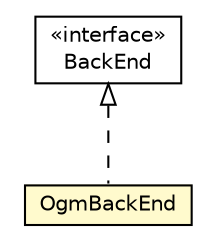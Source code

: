 #!/usr/local/bin/dot
#
# Class diagram 
# Generated by UMLGraph version 5.1 (http://www.umlgraph.org/)
#

digraph G {
	edge [fontname="Helvetica",fontsize=10,labelfontname="Helvetica",labelfontsize=10];
	node [fontname="Helvetica",fontsize=10,shape=plaintext];
	nodesep=0.25;
	ranksep=0.5;
	// pt.ist.fenixframework.backend.BackEnd
	c33999 [label=<<table title="pt.ist.fenixframework.backend.BackEnd" border="0" cellborder="1" cellspacing="0" cellpadding="2" port="p" href="../BackEnd.html">
		<tr><td><table border="0" cellspacing="0" cellpadding="1">
<tr><td align="center" balign="center"> &#171;interface&#187; </td></tr>
<tr><td align="center" balign="center"> BackEnd </td></tr>
		</table></td></tr>
		</table>>, fontname="Helvetica", fontcolor="black", fontsize=10.0];
	// pt.ist.fenixframework.backend.ogm.OgmBackEnd
	c34058 [label=<<table title="pt.ist.fenixframework.backend.ogm.OgmBackEnd" border="0" cellborder="1" cellspacing="0" cellpadding="2" port="p" bgcolor="lemonChiffon" href="./OgmBackEnd.html">
		<tr><td><table border="0" cellspacing="0" cellpadding="1">
<tr><td align="center" balign="center"> OgmBackEnd </td></tr>
		</table></td></tr>
		</table>>, fontname="Helvetica", fontcolor="black", fontsize=10.0];
	//pt.ist.fenixframework.backend.ogm.OgmBackEnd implements pt.ist.fenixframework.backend.BackEnd
	c33999:p -> c34058:p [dir=back,arrowtail=empty,style=dashed];
}

